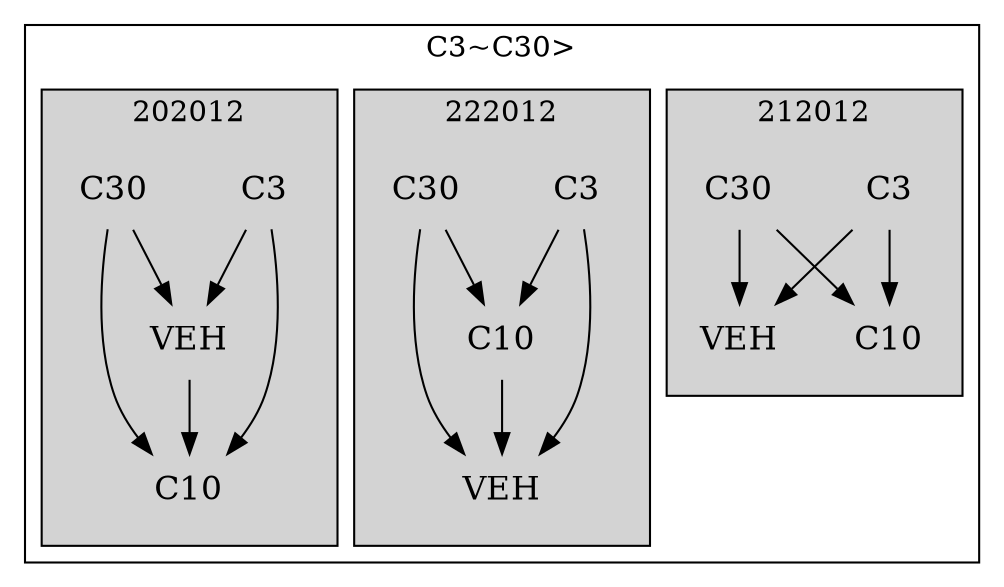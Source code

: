 strict digraph FirstlevelCluster {
	labelloc = "t";
	compound = false;
	subgraph cluster_0 {
	label= "C3~C30>";
		subgraph	cluster_2 {
		label = "212012";
			style = filled;
			node	[label = VEH, shape = plaintext, fontsize = 16] VEH2;
			node	[label = C3, shape = plaintext, fontsize = 16] C32;
			node	[label = C10, shape = plaintext, fontsize = 16] C102;
			node	[label = C30, shape = plaintext, fontsize = 16] C302;
			C32->VEH2;C32->C102;C302->VEH2;C302->C102;			}
		subgraph	cluster_3 {
		label = "222012";
			style = filled;
			node	[label = VEH, shape = plaintext, fontsize = 16] VEH3;
			node	[label = C3, shape = plaintext, fontsize = 16] C33;
			node	[label = C10, shape = plaintext, fontsize = 16] C103;
			node	[label = C30, shape = plaintext, fontsize = 16] C303;
			C33->VEH3;C33->C103;C103->VEH3;C303->VEH3;C303->C103;			}
		subgraph	cluster_4 {
		label = "202012";
			style = filled;
			node	[label = VEH, shape = plaintext, fontsize = 16] VEH4;
			node	[label = C3, shape = plaintext, fontsize = 16] C34;
			node	[label = C10, shape = plaintext, fontsize = 16] C104;
			node	[label = C30, shape = plaintext, fontsize = 16] C304;
			VEH4->C104;C34->VEH4;C34->C104;C304->VEH4;C304->C104;			}
}}